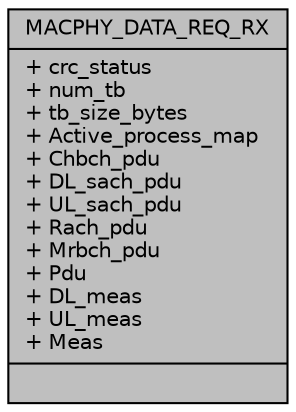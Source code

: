 digraph "MACPHY_DATA_REQ_RX"
{
 // LATEX_PDF_SIZE
  edge [fontname="Helvetica",fontsize="10",labelfontname="Helvetica",labelfontsize="10"];
  node [fontname="Helvetica",fontsize="10",shape=record];
  Node1 [label="{MACPHY_DATA_REQ_RX\n|+ crc_status\l+ num_tb\l+ tb_size_bytes\l+ Active_process_map\l+ Chbch_pdu\l+ DL_sach_pdu\l+ UL_sach_pdu\l+ Rach_pdu\l+ Mrbch_pdu\l+ Pdu\l+ DL_meas\l+ UL_meas\l+ Meas\l|}",height=0.2,width=0.4,color="black", fillcolor="grey75", style="filled", fontcolor="black",tooltip="MACPHY-DATA-REQ_RX structure is used to request transfer a new PDU from PHY corresponding to a partic..."];
}
